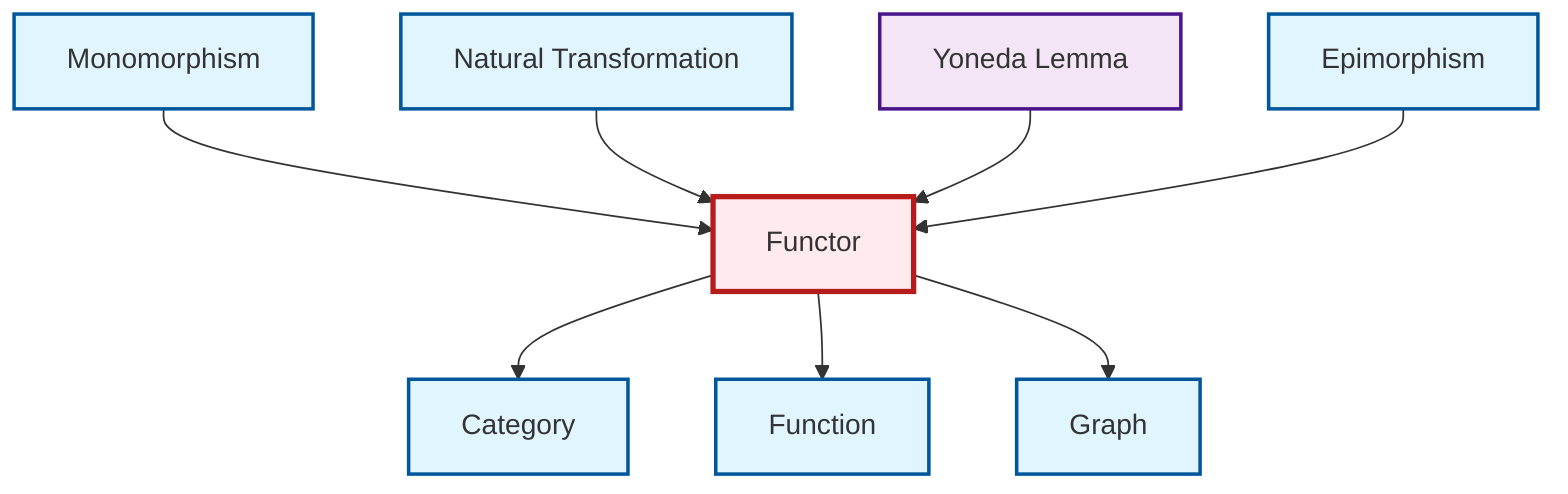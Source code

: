 graph TD
    classDef definition fill:#e1f5fe,stroke:#01579b,stroke-width:2px
    classDef theorem fill:#f3e5f5,stroke:#4a148c,stroke-width:2px
    classDef axiom fill:#fff3e0,stroke:#e65100,stroke-width:2px
    classDef example fill:#e8f5e9,stroke:#1b5e20,stroke-width:2px
    classDef current fill:#ffebee,stroke:#b71c1c,stroke-width:3px
    thm-yoneda["Yoneda Lemma"]:::theorem
    def-epimorphism["Epimorphism"]:::definition
    def-monomorphism["Monomorphism"]:::definition
    def-function["Function"]:::definition
    def-category["Category"]:::definition
    def-functor["Functor"]:::definition
    def-graph["Graph"]:::definition
    def-natural-transformation["Natural Transformation"]:::definition
    def-functor --> def-category
    def-functor --> def-function
    def-functor --> def-graph
    def-monomorphism --> def-functor
    def-natural-transformation --> def-functor
    thm-yoneda --> def-functor
    def-epimorphism --> def-functor
    class def-functor current